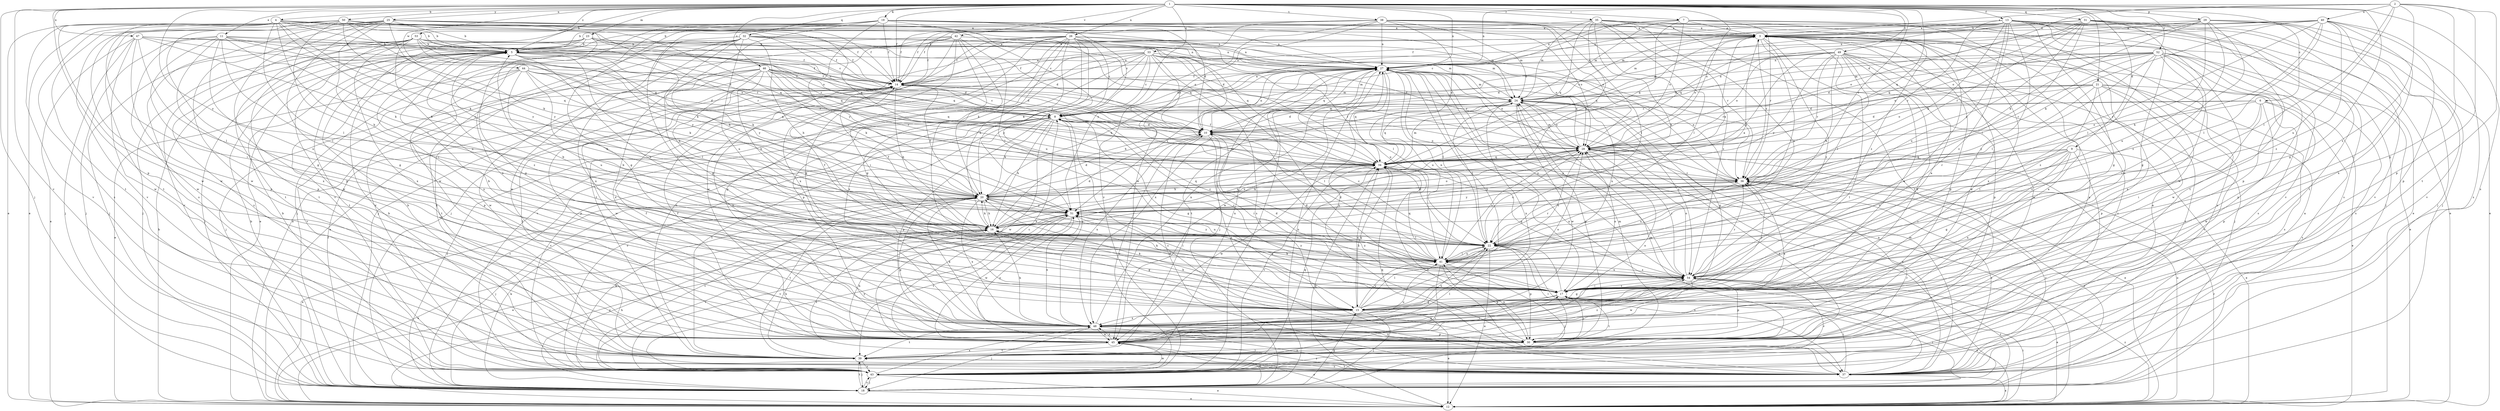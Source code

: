 strict digraph  {
	2 -> 3 [label=a];
	4 -> 3 [label=a];
	5 -> 3 [label=a];
	7 -> 3 [label=a];
	8 -> 3 [label=a];
	13 -> 3 [label=a];
	14 -> 3 [label=a];
	15 -> 3 [label=a];
	16 -> 3 [label=a];
	18 -> 3 [label=a];
	19 -> 3 [label=a];
	20 -> 3 [label=a];
	25 -> 3 [label=a];
	29 -> 3 [label=a];
	30 -> 3 [label=a];
	31 -> 3 [label=a];
	35 -> 3 [label=a];
	37 -> 3 [label=a];
	38 -> 3 [label=a];
	39 -> 3 [label=a];
	40 -> 3 [label=a];
	45 -> 3 [label=a];
	48 -> 3 [label=a];
	50 -> 3 [label=a];
	1 -> 4 [label=b];
	1 -> 5 [label=b];
	3 -> 5 [label=b];
	4 -> 5 [label=b];
	11 -> 5 [label=b];
	12 -> 5 [label=b];
	15 -> 5 [label=b];
	18 -> 5 [label=b];
	23 -> 5 [label=b];
	25 -> 5 [label=b];
	26 -> 5 [label=b];
	32 -> 5 [label=b];
	37 -> 5 [label=b];
	38 -> 5 [label=b];
	39 -> 5 [label=b];
	40 -> 5 [label=b];
	41 -> 5 [label=b];
	42 -> 5 [label=b];
	43 -> 5 [label=b];
	47 -> 5 [label=b];
	50 -> 5 [label=b];
	53 -> 5 [label=b];
	54 -> 5 [label=b];
	1 -> 6 [label=c];
	1 -> 7 [label=c];
	4 -> 8 [label=c];
	6 -> 8 [label=c];
	7 -> 8 [label=c];
	14 -> 8 [label=c];
	17 -> 8 [label=c];
	18 -> 8 [label=c];
	19 -> 8 [label=c];
	21 -> 8 [label=c];
	22 -> 8 [label=c];
	23 -> 8 [label=c];
	24 -> 8 [label=c];
	26 -> 8 [label=c];
	33 -> 8 [label=c];
	41 -> 8 [label=c];
	43 -> 8 [label=c];
	44 -> 8 [label=c];
	45 -> 8 [label=c];
	46 -> 8 [label=c];
	48 -> 8 [label=c];
	50 -> 8 [label=c];
	52 -> 8 [label=c];
	1 -> 9 [label=d];
	2 -> 10 [label=d];
	5 -> 10 [label=d];
	6 -> 10 [label=d];
	8 -> 10 [label=d];
	11 -> 10 [label=d];
	16 -> 10 [label=d];
	17 -> 10 [label=d];
	20 -> 10 [label=d];
	21 -> 10 [label=d];
	22 -> 10 [label=d];
	24 -> 10 [label=d];
	25 -> 10 [label=d];
	26 -> 10 [label=d];
	29 -> 10 [label=d];
	31 -> 10 [label=d];
	32 -> 10 [label=d];
	33 -> 10 [label=d];
	37 -> 10 [label=d];
	41 -> 10 [label=d];
	44 -> 10 [label=d];
	46 -> 10 [label=d];
	47 -> 10 [label=d];
	49 -> 10 [label=d];
	52 -> 10 [label=d];
	54 -> 10 [label=d];
	1 -> 11 [label=e];
	4 -> 12 [label=e];
	9 -> 12 [label=e];
	13 -> 12 [label=e];
	15 -> 12 [label=e];
	16 -> 12 [label=e];
	17 -> 12 [label=e];
	18 -> 12 [label=e];
	20 -> 12 [label=e];
	21 -> 12 [label=e];
	22 -> 12 [label=e];
	23 -> 12 [label=e];
	28 -> 12 [label=e];
	29 -> 12 [label=e];
	33 -> 12 [label=e];
	35 -> 12 [label=e];
	37 -> 12 [label=e];
	42 -> 12 [label=e];
	43 -> 12 [label=e];
	44 -> 12 [label=e];
	45 -> 12 [label=e];
	47 -> 12 [label=e];
	50 -> 12 [label=e];
	51 -> 12 [label=e];
	52 -> 12 [label=e];
	54 -> 12 [label=e];
	1 -> 13 [label=f];
	1 -> 14 [label=f];
	4 -> 14 [label=f];
	5 -> 14 [label=f];
	10 -> 14 [label=f];
	13 -> 14 [label=f];
	16 -> 14 [label=f];
	18 -> 14 [label=f];
	19 -> 14 [label=f];
	20 -> 14 [label=f];
	22 -> 14 [label=f];
	23 -> 14 [label=f];
	24 -> 14 [label=f];
	25 -> 14 [label=f];
	26 -> 14 [label=f];
	27 -> 14 [label=f];
	28 -> 14 [label=f];
	30 -> 14 [label=f];
	32 -> 14 [label=f];
	33 -> 14 [label=f];
	34 -> 14 [label=f];
	35 -> 14 [label=f];
	38 -> 14 [label=f];
	39 -> 14 [label=f];
	40 -> 14 [label=f];
	42 -> 14 [label=f];
	44 -> 14 [label=f];
	45 -> 14 [label=f];
	46 -> 14 [label=f];
	47 -> 14 [label=f];
	1 -> 15 [label=g];
	2 -> 15 [label=g];
	8 -> 15 [label=g];
	9 -> 15 [label=g];
	13 -> 15 [label=g];
	16 -> 15 [label=g];
	17 -> 15 [label=g];
	18 -> 15 [label=g];
	19 -> 15 [label=g];
	23 -> 15 [label=g];
	24 -> 15 [label=g];
	25 -> 15 [label=g];
	26 -> 15 [label=g];
	31 -> 15 [label=g];
	32 -> 15 [label=g];
	34 -> 15 [label=g];
	42 -> 15 [label=g];
	50 -> 15 [label=g];
	54 -> 15 [label=g];
	4 -> 16 [label=h];
	5 -> 16 [label=h];
	8 -> 16 [label=h];
	14 -> 16 [label=h];
	15 -> 16 [label=h];
	18 -> 16 [label=h];
	19 -> 16 [label=h];
	20 -> 16 [label=h];
	26 -> 16 [label=h];
	27 -> 16 [label=h];
	28 -> 16 [label=h];
	32 -> 16 [label=h];
	35 -> 16 [label=h];
	39 -> 16 [label=h];
	40 -> 16 [label=h];
	41 -> 16 [label=h];
	44 -> 16 [label=h];
	45 -> 16 [label=h];
	46 -> 16 [label=h];
	48 -> 16 [label=h];
	49 -> 16 [label=h];
	51 -> 16 [label=h];
	54 -> 16 [label=h];
	3 -> 17 [label=i];
	4 -> 17 [label=i];
	6 -> 17 [label=i];
	9 -> 17 [label=i];
	10 -> 17 [label=i];
	12 -> 17 [label=i];
	13 -> 17 [label=i];
	18 -> 17 [label=i];
	19 -> 17 [label=i];
	20 -> 17 [label=i];
	21 -> 17 [label=i];
	26 -> 17 [label=i];
	27 -> 17 [label=i];
	30 -> 17 [label=i];
	33 -> 17 [label=i];
	35 -> 17 [label=i];
	37 -> 17 [label=i];
	40 -> 17 [label=i];
	42 -> 17 [label=i];
	45 -> 17 [label=i];
	50 -> 17 [label=i];
	52 -> 17 [label=i];
	54 -> 17 [label=i];
	1 -> 18 [label=j];
	5 -> 18 [label=j];
	8 -> 18 [label=j];
	11 -> 18 [label=j];
	13 -> 18 [label=j];
	15 -> 18 [label=j];
	20 -> 18 [label=j];
	23 -> 18 [label=j];
	24 -> 18 [label=j];
	26 -> 18 [label=j];
	27 -> 18 [label=j];
	29 -> 18 [label=j];
	31 -> 18 [label=j];
	32 -> 18 [label=j];
	39 -> 18 [label=j];
	41 -> 18 [label=j];
	42 -> 18 [label=j];
	43 -> 18 [label=j];
	44 -> 18 [label=j];
	47 -> 18 [label=j];
	48 -> 18 [label=j];
	49 -> 18 [label=j];
	53 -> 18 [label=j];
	1 -> 19 [label=k];
	4 -> 20 [label=k];
	5 -> 20 [label=k];
	8 -> 20 [label=k];
	11 -> 20 [label=k];
	13 -> 20 [label=k];
	15 -> 20 [label=k];
	16 -> 20 [label=k];
	17 -> 20 [label=k];
	18 -> 20 [label=k];
	26 -> 20 [label=k];
	27 -> 20 [label=k];
	29 -> 20 [label=k];
	35 -> 20 [label=k];
	36 -> 20 [label=k];
	40 -> 20 [label=k];
	42 -> 20 [label=k];
	43 -> 20 [label=k];
	44 -> 20 [label=k];
	46 -> 20 [label=k];
	47 -> 20 [label=k];
	48 -> 20 [label=k];
	49 -> 20 [label=k];
	50 -> 20 [label=k];
	53 -> 20 [label=k];
	1 -> 21 [label=l];
	2 -> 22 [label=l];
	3 -> 22 [label=l];
	4 -> 22 [label=l];
	8 -> 22 [label=l];
	9 -> 22 [label=l];
	11 -> 22 [label=l];
	15 -> 22 [label=l];
	16 -> 22 [label=l];
	17 -> 22 [label=l];
	24 -> 22 [label=l];
	25 -> 22 [label=l];
	27 -> 22 [label=l];
	29 -> 22 [label=l];
	30 -> 22 [label=l];
	31 -> 22 [label=l];
	33 -> 22 [label=l];
	35 -> 22 [label=l];
	38 -> 22 [label=l];
	40 -> 22 [label=l];
	41 -> 22 [label=l];
	42 -> 22 [label=l];
	45 -> 22 [label=l];
	46 -> 22 [label=l];
	47 -> 22 [label=l];
	49 -> 22 [label=l];
	52 -> 22 [label=l];
	1 -> 23 [label=m];
	3 -> 24 [label=m];
	7 -> 24 [label=m];
	8 -> 24 [label=m];
	13 -> 24 [label=m];
	14 -> 24 [label=m];
	19 -> 24 [label=m];
	20 -> 24 [label=m];
	21 -> 24 [label=m];
	23 -> 24 [label=m];
	27 -> 24 [label=m];
	28 -> 24 [label=m];
	30 -> 24 [label=m];
	32 -> 24 [label=m];
	34 -> 24 [label=m];
	35 -> 24 [label=m];
	37 -> 24 [label=m];
	38 -> 24 [label=m];
	43 -> 24 [label=m];
	46 -> 24 [label=m];
	49 -> 24 [label=m];
	52 -> 24 [label=m];
	1 -> 25 [label=n];
	1 -> 26 [label=n];
	1 -> 27 [label=n];
	2 -> 27 [label=n];
	5 -> 27 [label=n];
	7 -> 27 [label=n];
	8 -> 27 [label=n];
	10 -> 27 [label=n];
	12 -> 27 [label=n];
	13 -> 27 [label=n];
	15 -> 27 [label=n];
	18 -> 27 [label=n];
	19 -> 27 [label=n];
	26 -> 27 [label=n];
	28 -> 27 [label=n];
	30 -> 27 [label=n];
	32 -> 27 [label=n];
	33 -> 27 [label=n];
	36 -> 27 [label=n];
	37 -> 27 [label=n];
	38 -> 27 [label=n];
	39 -> 27 [label=n];
	40 -> 27 [label=n];
	41 -> 27 [label=n];
	43 -> 27 [label=n];
	48 -> 27 [label=n];
	49 -> 27 [label=n];
	50 -> 27 [label=n];
	52 -> 27 [label=n];
	53 -> 27 [label=n];
	54 -> 27 [label=n];
	1 -> 28 [label=o];
	3 -> 28 [label=o];
	4 -> 28 [label=o];
	6 -> 28 [label=o];
	7 -> 28 [label=o];
	10 -> 28 [label=o];
	11 -> 28 [label=o];
	12 -> 28 [label=o];
	15 -> 28 [label=o];
	16 -> 28 [label=o];
	17 -> 28 [label=o];
	19 -> 28 [label=o];
	21 -> 28 [label=o];
	22 -> 28 [label=o];
	24 -> 28 [label=o];
	25 -> 28 [label=o];
	26 -> 28 [label=o];
	27 -> 28 [label=o];
	29 -> 28 [label=o];
	31 -> 28 [label=o];
	34 -> 28 [label=o];
	38 -> 28 [label=o];
	41 -> 28 [label=o];
	45 -> 28 [label=o];
	46 -> 28 [label=o];
	49 -> 28 [label=o];
	51 -> 28 [label=o];
	52 -> 28 [label=o];
	54 -> 28 [label=o];
	1 -> 29 [label=p];
	1 -> 30 [label=p];
	2 -> 30 [label=p];
	3 -> 30 [label=p];
	6 -> 30 [label=p];
	8 -> 30 [label=p];
	10 -> 30 [label=p];
	11 -> 30 [label=p];
	14 -> 30 [label=p];
	20 -> 30 [label=p];
	21 -> 30 [label=p];
	22 -> 30 [label=p];
	24 -> 30 [label=p];
	25 -> 30 [label=p];
	26 -> 30 [label=p];
	31 -> 30 [label=p];
	33 -> 30 [label=p];
	40 -> 30 [label=p];
	41 -> 30 [label=p];
	44 -> 30 [label=p];
	47 -> 30 [label=p];
	48 -> 30 [label=p];
	49 -> 30 [label=p];
	52 -> 30 [label=p];
	54 -> 30 [label=p];
	1 -> 31 [label=q];
	1 -> 32 [label=q];
	1 -> 33 [label=q];
	1 -> 34 [label=q];
	3 -> 34 [label=q];
	4 -> 34 [label=q];
	7 -> 34 [label=q];
	9 -> 34 [label=q];
	11 -> 34 [label=q];
	12 -> 34 [label=q];
	13 -> 34 [label=q];
	15 -> 34 [label=q];
	19 -> 34 [label=q];
	20 -> 34 [label=q];
	23 -> 34 [label=q];
	24 -> 34 [label=q];
	25 -> 34 [label=q];
	26 -> 34 [label=q];
	27 -> 34 [label=q];
	28 -> 34 [label=q];
	31 -> 34 [label=q];
	35 -> 34 [label=q];
	37 -> 34 [label=q];
	38 -> 34 [label=q];
	41 -> 34 [label=q];
	42 -> 34 [label=q];
	43 -> 34 [label=q];
	44 -> 34 [label=q];
	46 -> 34 [label=q];
	50 -> 34 [label=q];
	51 -> 34 [label=q];
	53 -> 34 [label=q];
	54 -> 34 [label=q];
	1 -> 35 [label=r];
	1 -> 36 [label=r];
	3 -> 36 [label=r];
	7 -> 36 [label=r];
	9 -> 36 [label=r];
	12 -> 36 [label=r];
	13 -> 36 [label=r];
	17 -> 36 [label=r];
	18 -> 36 [label=r];
	22 -> 36 [label=r];
	26 -> 36 [label=r];
	31 -> 36 [label=r];
	33 -> 36 [label=r];
	34 -> 36 [label=r];
	35 -> 36 [label=r];
	37 -> 36 [label=r];
	42 -> 36 [label=r];
	43 -> 36 [label=r];
	46 -> 36 [label=r];
	49 -> 36 [label=r];
	50 -> 36 [label=r];
	52 -> 36 [label=r];
	53 -> 36 [label=r];
	54 -> 36 [label=r];
	1 -> 37 [label=s];
	3 -> 37 [label=s];
	6 -> 37 [label=s];
	8 -> 37 [label=s];
	13 -> 37 [label=s];
	16 -> 37 [label=s];
	21 -> 37 [label=s];
	22 -> 37 [label=s];
	25 -> 37 [label=s];
	28 -> 37 [label=s];
	32 -> 37 [label=s];
	33 -> 37 [label=s];
	34 -> 37 [label=s];
	36 -> 37 [label=s];
	39 -> 37 [label=s];
	40 -> 37 [label=s];
	45 -> 37 [label=s];
	48 -> 37 [label=s];
	49 -> 37 [label=s];
	50 -> 37 [label=s];
	52 -> 37 [label=s];
	53 -> 37 [label=s];
	1 -> 38 [label=t];
	2 -> 39 [label=t];
	5 -> 39 [label=t];
	8 -> 39 [label=t];
	13 -> 39 [label=t];
	17 -> 39 [label=t];
	18 -> 39 [label=t];
	20 -> 39 [label=t];
	21 -> 39 [label=t];
	23 -> 39 [label=t];
	25 -> 39 [label=t];
	26 -> 39 [label=t];
	27 -> 39 [label=t];
	28 -> 39 [label=t];
	30 -> 39 [label=t];
	31 -> 39 [label=t];
	33 -> 39 [label=t];
	35 -> 39 [label=t];
	37 -> 39 [label=t];
	45 -> 39 [label=t];
	46 -> 39 [label=t];
	48 -> 39 [label=t];
	50 -> 39 [label=t];
	51 -> 39 [label=t];
	53 -> 39 [label=t];
	2 -> 40 [label=u];
	2 -> 41 [label=u];
	5 -> 41 [label=u];
	9 -> 41 [label=u];
	11 -> 41 [label=u];
	13 -> 41 [label=u];
	15 -> 41 [label=u];
	20 -> 41 [label=u];
	22 -> 41 [label=u];
	24 -> 41 [label=u];
	26 -> 41 [label=u];
	27 -> 41 [label=u];
	28 -> 41 [label=u];
	29 -> 41 [label=u];
	30 -> 41 [label=u];
	32 -> 41 [label=u];
	33 -> 41 [label=u];
	35 -> 41 [label=u];
	36 -> 41 [label=u];
	44 -> 41 [label=u];
	45 -> 41 [label=u];
	53 -> 41 [label=u];
	54 -> 41 [label=u];
	1 -> 42 [label=v];
	1 -> 43 [label=v];
	4 -> 43 [label=v];
	8 -> 43 [label=v];
	9 -> 43 [label=v];
	10 -> 43 [label=v];
	13 -> 43 [label=v];
	16 -> 43 [label=v];
	18 -> 43 [label=v];
	19 -> 43 [label=v];
	20 -> 43 [label=v];
	21 -> 43 [label=v];
	23 -> 43 [label=v];
	25 -> 43 [label=v];
	29 -> 43 [label=v];
	31 -> 43 [label=v];
	32 -> 43 [label=v];
	33 -> 43 [label=v];
	34 -> 43 [label=v];
	38 -> 43 [label=v];
	39 -> 43 [label=v];
	41 -> 43 [label=v];
	46 -> 43 [label=v];
	49 -> 43 [label=v];
	51 -> 43 [label=v];
	54 -> 43 [label=v];
	1 -> 44 [label=w];
	4 -> 45 [label=w];
	6 -> 45 [label=w];
	7 -> 45 [label=w];
	8 -> 45 [label=w];
	11 -> 45 [label=w];
	14 -> 45 [label=w];
	17 -> 45 [label=w];
	18 -> 45 [label=w];
	19 -> 45 [label=w];
	24 -> 45 [label=w];
	25 -> 45 [label=w];
	26 -> 45 [label=w];
	27 -> 45 [label=w];
	32 -> 45 [label=w];
	34 -> 45 [label=w];
	38 -> 45 [label=w];
	43 -> 45 [label=w];
	46 -> 45 [label=w];
	47 -> 45 [label=w];
	48 -> 45 [label=w];
	49 -> 45 [label=w];
	50 -> 45 [label=w];
	51 -> 45 [label=w];
	52 -> 45 [label=w];
	53 -> 45 [label=w];
	54 -> 45 [label=w];
	1 -> 46 [label=x];
	1 -> 47 [label=x];
	3 -> 48 [label=x];
	5 -> 48 [label=x];
	7 -> 48 [label=x];
	9 -> 48 [label=x];
	10 -> 48 [label=x];
	11 -> 48 [label=x];
	14 -> 48 [label=x];
	15 -> 48 [label=x];
	19 -> 48 [label=x];
	20 -> 48 [label=x];
	22 -> 48 [label=x];
	24 -> 48 [label=x];
	27 -> 48 [label=x];
	30 -> 48 [label=x];
	32 -> 48 [label=x];
	33 -> 48 [label=x];
	36 -> 48 [label=x];
	40 -> 48 [label=x];
	42 -> 48 [label=x];
	43 -> 48 [label=x];
	45 -> 48 [label=x];
	46 -> 48 [label=x];
	49 -> 48 [label=x];
	51 -> 48 [label=x];
	52 -> 48 [label=x];
	53 -> 48 [label=x];
	1 -> 49 [label=y];
	1 -> 50 [label=y];
	1 -> 51 [label=y];
	4 -> 51 [label=y];
	5 -> 51 [label=y];
	12 -> 51 [label=y];
	17 -> 51 [label=y];
	19 -> 51 [label=y];
	20 -> 51 [label=y];
	21 -> 51 [label=y];
	22 -> 51 [label=y];
	25 -> 51 [label=y];
	27 -> 51 [label=y];
	31 -> 51 [label=y];
	33 -> 51 [label=y];
	36 -> 51 [label=y];
	38 -> 51 [label=y];
	40 -> 51 [label=y];
	43 -> 51 [label=y];
	45 -> 51 [label=y];
	49 -> 51 [label=y];
	50 -> 51 [label=y];
	53 -> 51 [label=y];
	54 -> 51 [label=y];
	1 -> 52 [label=z];
	1 -> 53 [label=z];
	2 -> 54 [label=z];
	3 -> 54 [label=z];
	5 -> 54 [label=z];
	6 -> 54 [label=z];
	7 -> 54 [label=z];
	12 -> 54 [label=z];
	13 -> 54 [label=z];
	17 -> 54 [label=z];
	18 -> 54 [label=z];
	24 -> 54 [label=z];
	27 -> 54 [label=z];
	28 -> 54 [label=z];
	29 -> 54 [label=z];
	38 -> 54 [label=z];
	40 -> 54 [label=z];
	41 -> 54 [label=z];
	45 -> 54 [label=z];
	51 -> 54 [label=z];
	52 -> 54 [label=z];
}
